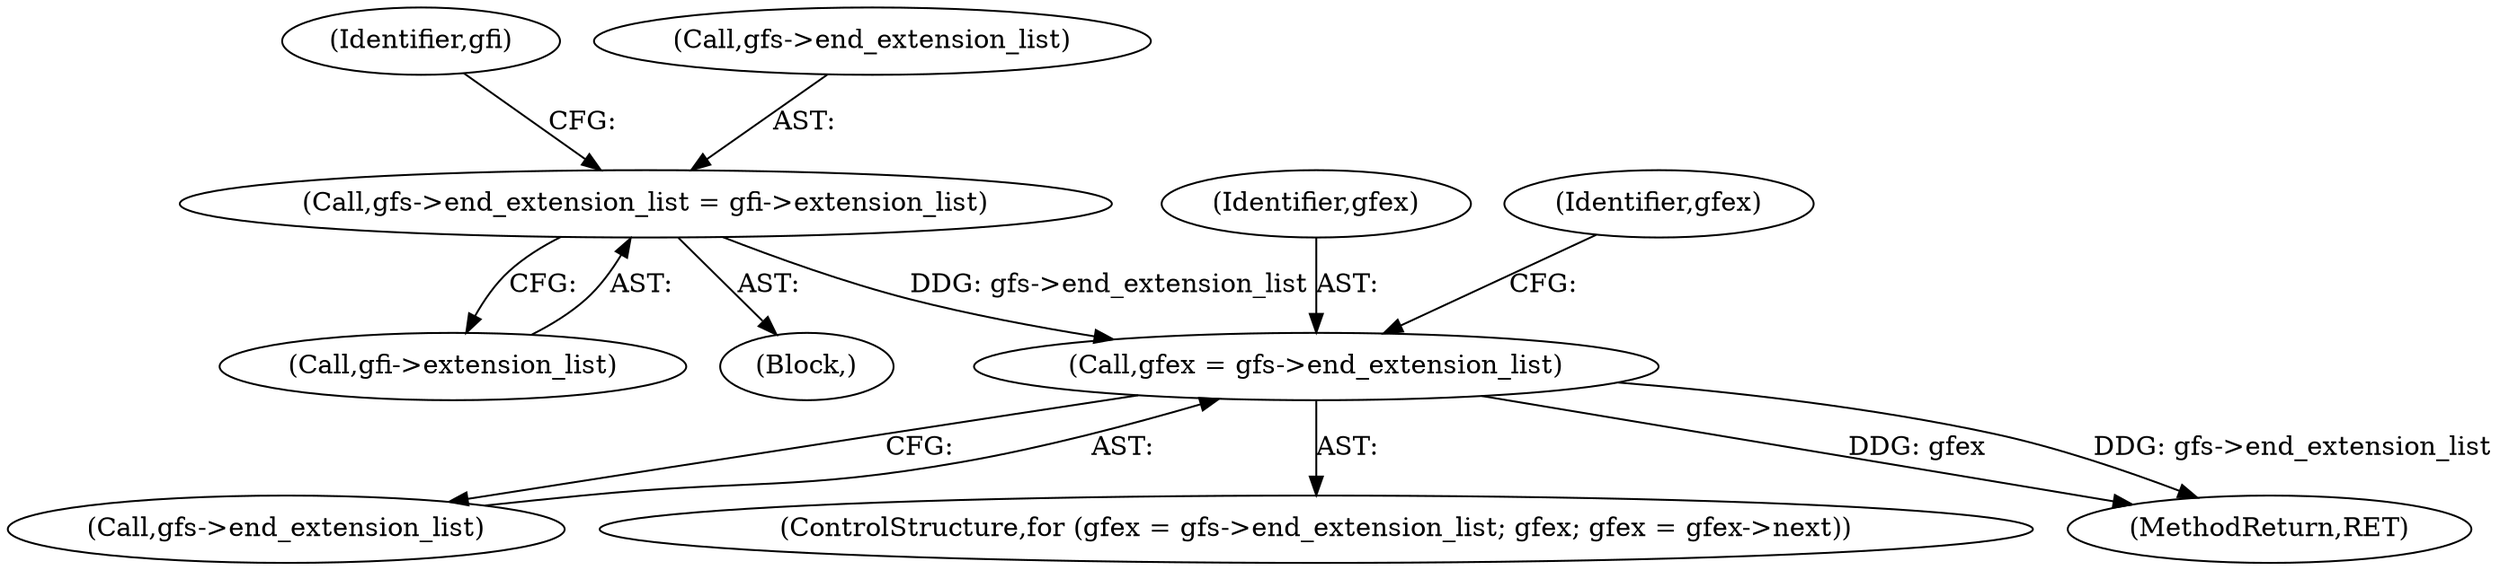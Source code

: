 digraph "0_gifsicle_118a46090c50829dc543179019e6140e1235f909@pointer" {
"1000417" [label="(Call,gfex = gfs->end_extension_list)"];
"1000404" [label="(Call,gfs->end_extension_list = gfi->extension_list)"];
"1000418" [label="(Identifier,gfex)"];
"1000417" [label="(Call,gfex = gfs->end_extension_list)"];
"1000419" [label="(Call,gfs->end_extension_list)"];
"1000413" [label="(Identifier,gfi)"];
"1000408" [label="(Call,gfi->extension_list)"];
"1000404" [label="(Call,gfs->end_extension_list = gfi->extension_list)"];
"1000405" [label="(Call,gfs->end_extension_list)"];
"1000416" [label="(ControlStructure,for (gfex = gfs->end_extension_list; gfex; gfex = gfex->next))"];
"1000390" [label="(Block,)"];
"1000422" [label="(Identifier,gfex)"];
"1000500" [label="(MethodReturn,RET)"];
"1000417" -> "1000416"  [label="AST: "];
"1000417" -> "1000419"  [label="CFG: "];
"1000418" -> "1000417"  [label="AST: "];
"1000419" -> "1000417"  [label="AST: "];
"1000422" -> "1000417"  [label="CFG: "];
"1000417" -> "1000500"  [label="DDG: gfex"];
"1000417" -> "1000500"  [label="DDG: gfs->end_extension_list"];
"1000404" -> "1000417"  [label="DDG: gfs->end_extension_list"];
"1000404" -> "1000390"  [label="AST: "];
"1000404" -> "1000408"  [label="CFG: "];
"1000405" -> "1000404"  [label="AST: "];
"1000408" -> "1000404"  [label="AST: "];
"1000413" -> "1000404"  [label="CFG: "];
}
